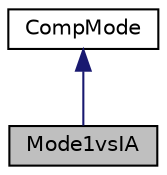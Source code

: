 digraph "Mode1vsIA"
{
  edge [fontname="Helvetica",fontsize="10",labelfontname="Helvetica",labelfontsize="10"];
  node [fontname="Helvetica",fontsize="10",shape=record];
  Node1 [label="Mode1vsIA",height=0.2,width=0.4,color="black", fillcolor="grey75", style="filled", fontcolor="black"];
  Node2 -> Node1 [dir="back",color="midnightblue",fontsize="10",style="solid",fontname="Helvetica"];
  Node2 [label="CompMode",height=0.2,width=0.4,color="black", fillcolor="white", style="filled",URL="$class_comp_mode.html",tooltip="classe representant un comportement de mode de jeu "];
}

